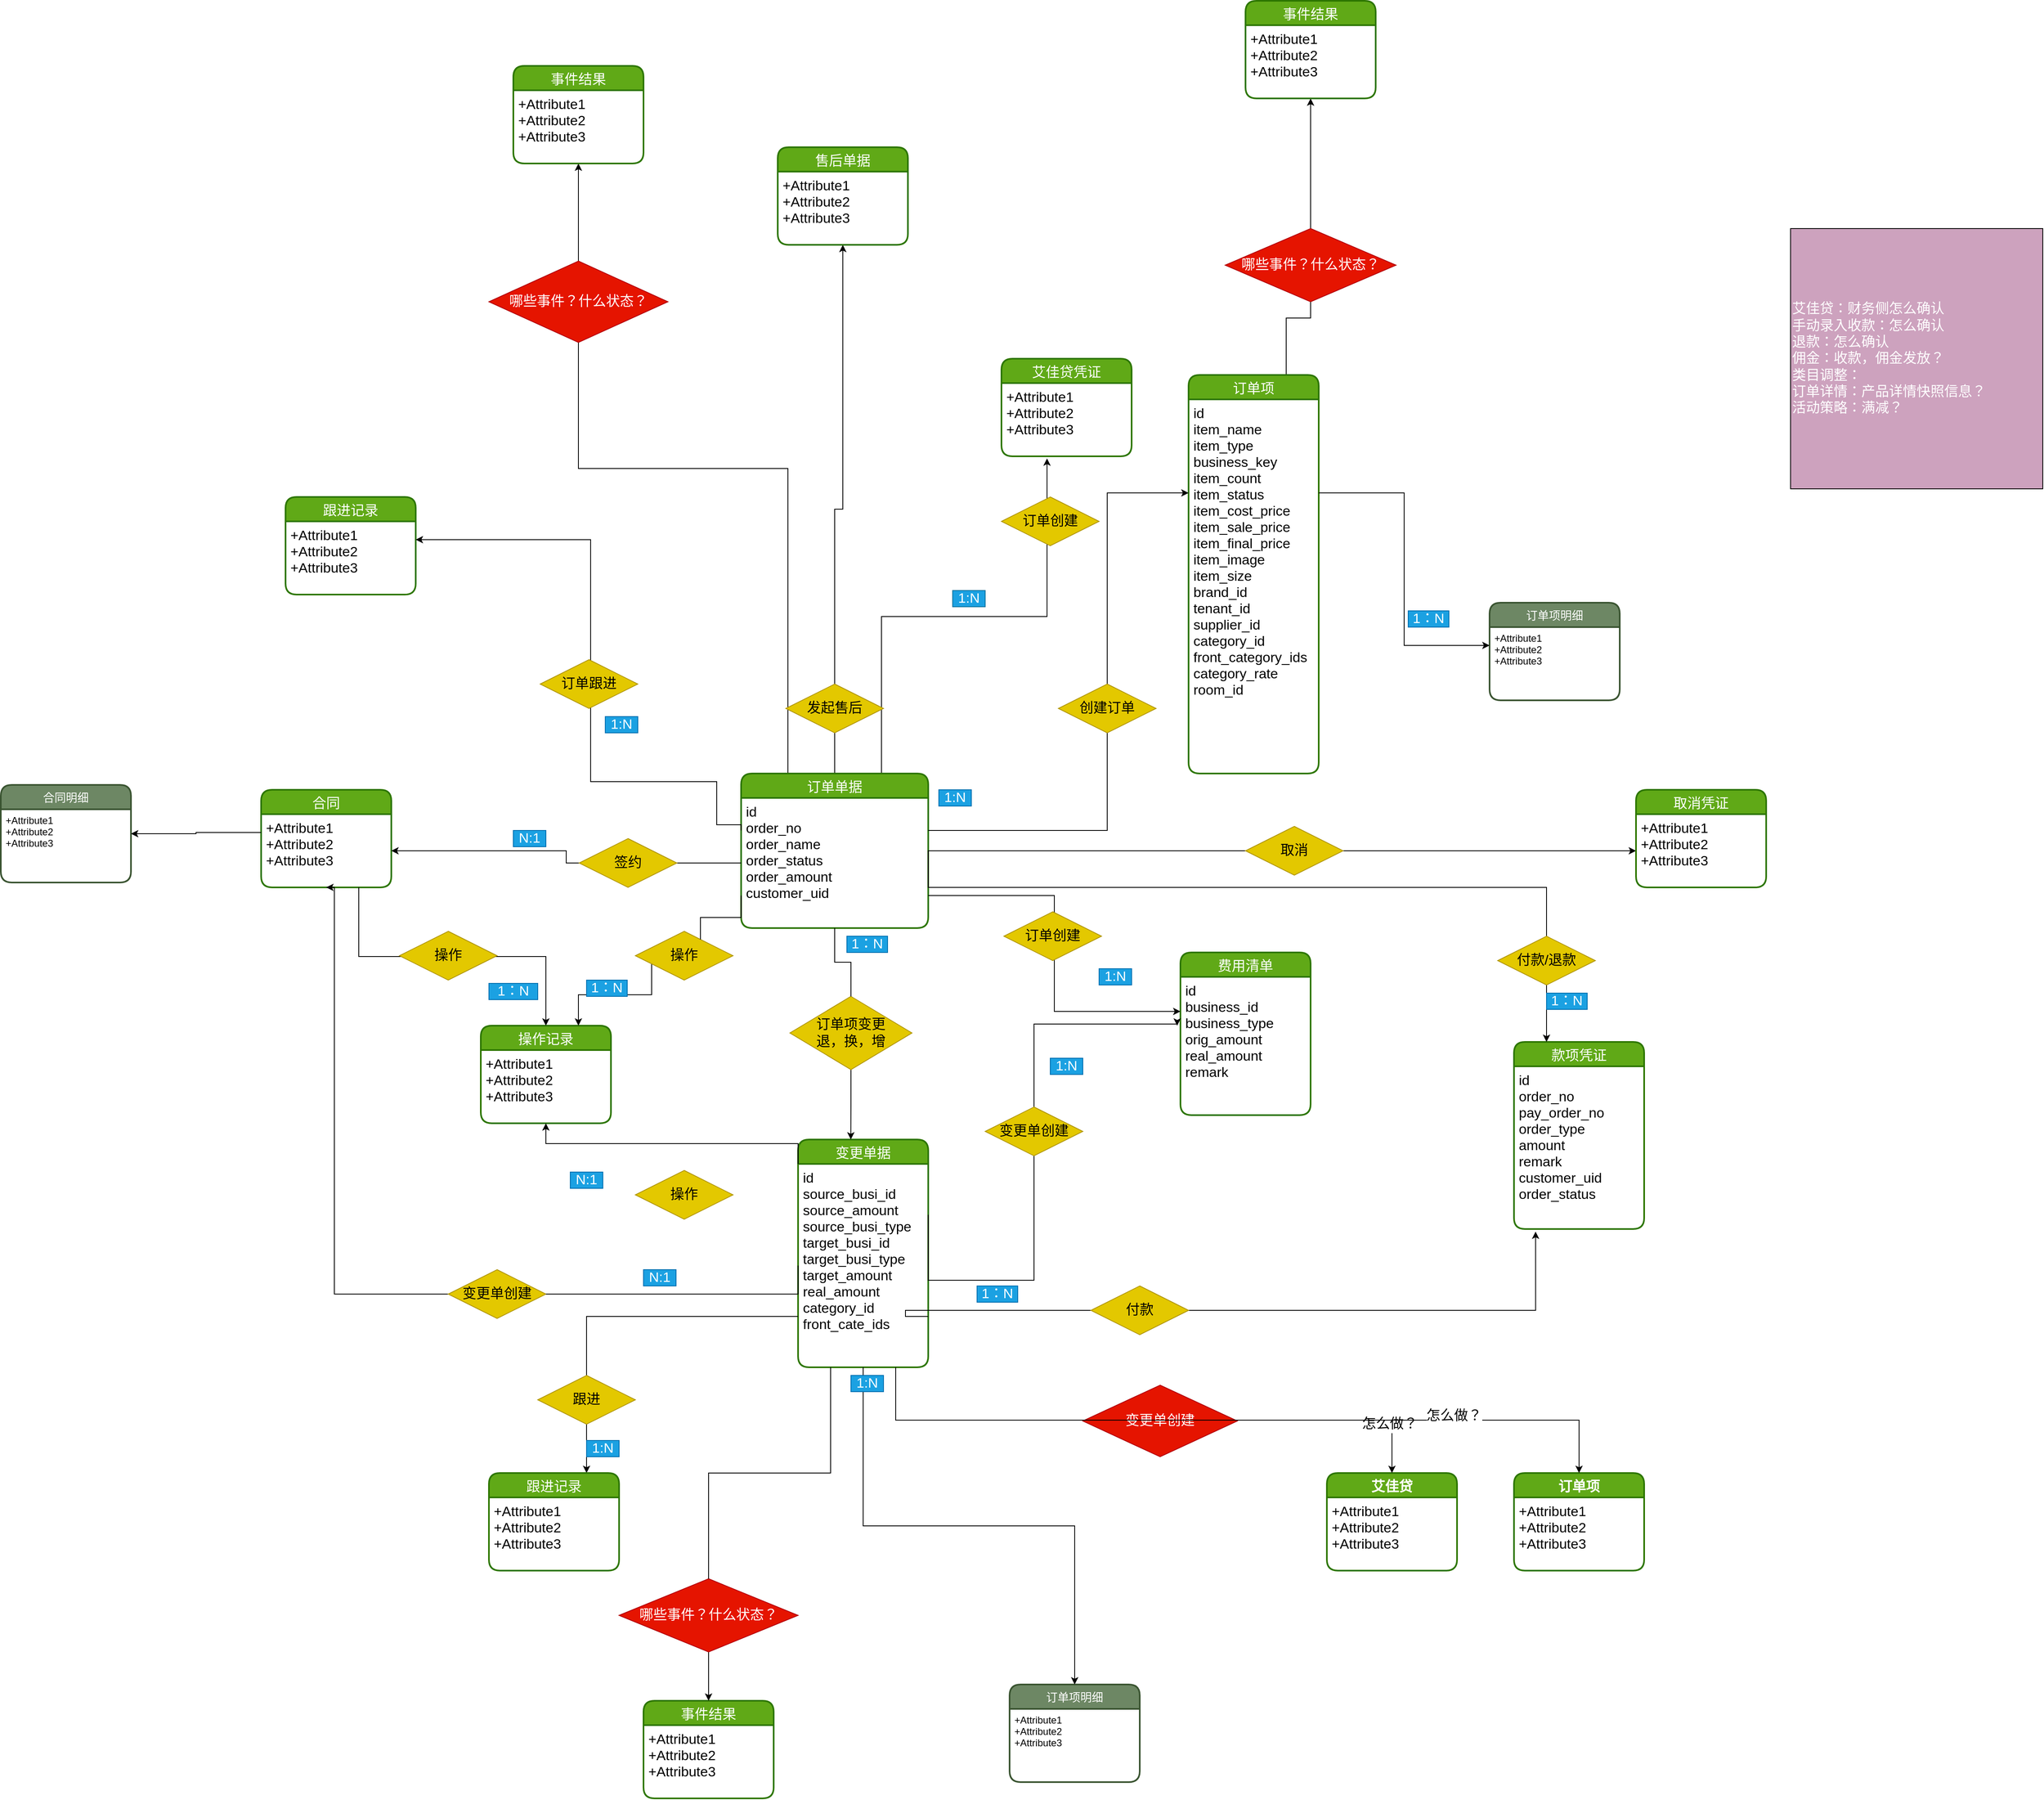 <mxfile version="14.9.8" type="github">
  <diagram id="1m9WW-NYbLGptfpkbWfW" name="第 1 页">
    <mxGraphModel dx="4518" dy="2189" grid="1" gridSize="10" guides="1" tooltips="1" connect="1" arrows="1" fold="1" page="1" pageScale="1" pageWidth="827" pageHeight="1169" math="0" shadow="0">
      <root>
        <mxCell id="0" />
        <mxCell id="1" parent="0" />
        <mxCell id="Y3Gp17qmF-3N51zwm5ya-107" style="edgeStyle=orthogonalEdgeStyle;rounded=0;orthogonalLoop=1;jettySize=auto;html=1;exitX=0.5;exitY=0;exitDx=0;exitDy=0;entryX=0.5;entryY=1;entryDx=0;entryDy=0;fontSize=17;" edge="1" parent="1" source="Y3Gp17qmF-3N51zwm5ya-70" target="Y3Gp17qmF-3N51zwm5ya-105">
          <mxGeometry relative="1" as="geometry" />
        </mxCell>
        <mxCell id="Y3Gp17qmF-3N51zwm5ya-211" style="edgeStyle=elbowEdgeStyle;rounded=0;orthogonalLoop=1;jettySize=auto;elbow=vertical;html=1;exitX=0.75;exitY=0;exitDx=0;exitDy=0;entryX=0.35;entryY=1.029;entryDx=0;entryDy=0;entryPerimeter=0;fontSize=17;" edge="1" parent="1" source="Y3Gp17qmF-3N51zwm5ya-70" target="Y3Gp17qmF-3N51zwm5ya-210">
          <mxGeometry relative="1" as="geometry">
            <Array as="points">
              <mxPoint x="-800" y="7" />
            </Array>
          </mxGeometry>
        </mxCell>
        <mxCell id="Y3Gp17qmF-3N51zwm5ya-230" style="edgeStyle=elbowEdgeStyle;rounded=0;orthogonalLoop=1;jettySize=auto;elbow=vertical;html=1;exitX=0.25;exitY=0;exitDx=0;exitDy=0;fontSize=17;" edge="1" parent="1" source="Y3Gp17qmF-3N51zwm5ya-70">
          <mxGeometry relative="1" as="geometry">
            <mxPoint x="-1270" y="-550" as="targetPoint" />
          </mxGeometry>
        </mxCell>
        <mxCell id="Y3Gp17qmF-3N51zwm5ya-70" value="订单单据" style="swimlane;childLayout=stackLayout;horizontal=1;startSize=30;horizontalStack=0;rounded=1;fontSize=17;fontStyle=0;strokeWidth=2;resizeParent=0;resizeLast=1;shadow=0;dashed=0;align=center;fillColor=#60a917;strokeColor=#2D7600;fontColor=#ffffff;" vertex="1" parent="1">
          <mxGeometry x="-1070" y="200" width="230" height="190" as="geometry" />
        </mxCell>
        <mxCell id="Y3Gp17qmF-3N51zwm5ya-71" value="id&#xa;order_no&#xa;order_name&#xa;order_status&#xa;order_amount&#xa;customer_uid&#xa;" style="align=left;strokeColor=none;fillColor=none;spacingLeft=4;fontSize=17;verticalAlign=top;resizable=0;rotatable=0;part=1;" vertex="1" parent="Y3Gp17qmF-3N51zwm5ya-70">
          <mxGeometry y="30" width="230" height="160" as="geometry" />
        </mxCell>
        <mxCell id="Y3Gp17qmF-3N51zwm5ya-239" style="edgeStyle=elbowEdgeStyle;rounded=0;orthogonalLoop=1;jettySize=auto;elbow=vertical;html=1;exitX=0.75;exitY=0;exitDx=0;exitDy=0;entryX=0.5;entryY=1;entryDx=0;entryDy=0;fontSize=17;" edge="1" parent="1" source="Y3Gp17qmF-3N51zwm5ya-72" target="Y3Gp17qmF-3N51zwm5ya-237">
          <mxGeometry relative="1" as="geometry">
            <mxPoint x="-455" y="-40" as="sourcePoint" />
            <mxPoint x="-350" y="-330" as="targetPoint" />
            <Array as="points">
              <mxPoint x="-350" y="-360" />
            </Array>
          </mxGeometry>
        </mxCell>
        <mxCell id="Y3Gp17qmF-3N51zwm5ya-72" value="订单项" style="swimlane;childLayout=stackLayout;horizontal=1;startSize=30;horizontalStack=0;rounded=1;fontSize=17;fontStyle=0;strokeWidth=2;resizeParent=0;resizeLast=1;shadow=0;dashed=0;align=center;fillColor=#60a917;strokeColor=#2D7600;fontColor=#ffffff;" vertex="1" parent="1">
          <mxGeometry x="-520" y="-290" width="160" height="490" as="geometry" />
        </mxCell>
        <mxCell id="Y3Gp17qmF-3N51zwm5ya-73" value="id&#xa;item_name&#xa;item_type&#xa;business_key&#xa;item_count&#xa;item_status&#xa;item_cost_price&#xa;item_sale_price&#xa;item_final_price&#xa;item_image&#xa;item_size&#xa;brand_id&#xa;tenant_id&#xa;supplier_id&#xa;category_id&#xa;front_category_ids&#xa;category_rate&#xa;room_id&#xa;" style="align=left;strokeColor=none;fillColor=none;spacingLeft=4;fontSize=17;verticalAlign=top;resizable=0;rotatable=0;part=1;" vertex="1" parent="Y3Gp17qmF-3N51zwm5ya-72">
          <mxGeometry y="30" width="160" height="460" as="geometry" />
        </mxCell>
        <mxCell id="Y3Gp17qmF-3N51zwm5ya-74" value="合同" style="swimlane;childLayout=stackLayout;horizontal=1;startSize=30;horizontalStack=0;rounded=1;fontSize=17;fontStyle=0;strokeWidth=2;resizeParent=0;resizeLast=1;shadow=0;dashed=0;align=center;fillColor=#60a917;strokeColor=#2D7600;fontColor=#ffffff;" vertex="1" parent="1">
          <mxGeometry x="-1660" y="220" width="160" height="120" as="geometry" />
        </mxCell>
        <mxCell id="Y3Gp17qmF-3N51zwm5ya-75" value="+Attribute1&#xa;+Attribute2&#xa;+Attribute3" style="align=left;strokeColor=none;fillColor=none;spacingLeft=4;fontSize=17;verticalAlign=top;resizable=0;rotatable=0;part=1;" vertex="1" parent="Y3Gp17qmF-3N51zwm5ya-74">
          <mxGeometry y="30" width="160" height="90" as="geometry" />
        </mxCell>
        <mxCell id="Y3Gp17qmF-3N51zwm5ya-76" value="变更单据" style="swimlane;childLayout=stackLayout;horizontal=1;startSize=30;horizontalStack=0;rounded=1;fontSize=17;fontStyle=0;strokeWidth=2;resizeParent=0;resizeLast=1;shadow=0;dashed=0;align=center;fillColor=#60a917;strokeColor=#2D7600;fontColor=#ffffff;" vertex="1" parent="1">
          <mxGeometry x="-1000" y="650" width="160" height="280" as="geometry" />
        </mxCell>
        <mxCell id="Y3Gp17qmF-3N51zwm5ya-77" value="id&#xa;source_busi_id&#xa;source_amount&#xa;source_busi_type&#xa;target_busi_id&#xa;target_busi_type&#xa;target_amount&#xa;real_amount&#xa;category_id&#xa;front_cate_ids&#xa;&#xa;" style="align=left;strokeColor=none;fillColor=none;spacingLeft=4;fontSize=17;verticalAlign=top;resizable=0;rotatable=0;part=1;" vertex="1" parent="Y3Gp17qmF-3N51zwm5ya-76">
          <mxGeometry y="30" width="160" height="250" as="geometry" />
        </mxCell>
        <mxCell id="Y3Gp17qmF-3N51zwm5ya-88" style="edgeStyle=orthogonalEdgeStyle;rounded=0;orthogonalLoop=1;jettySize=auto;html=1;exitX=1;exitY=0.25;exitDx=0;exitDy=0;entryX=0;entryY=0.25;entryDx=0;entryDy=0;fontSize=17;" edge="1" parent="1" source="Y3Gp17qmF-3N51zwm5ya-71" target="Y3Gp17qmF-3N51zwm5ya-73">
          <mxGeometry relative="1" as="geometry">
            <Array as="points">
              <mxPoint x="-620" y="270" />
              <mxPoint x="-620" y="-145" />
            </Array>
          </mxGeometry>
        </mxCell>
        <mxCell id="Y3Gp17qmF-3N51zwm5ya-93" value="1:N" style="text;html=1;strokeColor=#006EAF;align=center;verticalAlign=middle;whiteSpace=wrap;rounded=0;fontSize=17;fontColor=#ffffff;fillColor=#1BA1E2;" vertex="1" parent="1">
          <mxGeometry x="-827" y="220" width="40" height="20" as="geometry" />
        </mxCell>
        <mxCell id="Y3Gp17qmF-3N51zwm5ya-94" style="edgeStyle=orthogonalEdgeStyle;rounded=0;orthogonalLoop=1;jettySize=auto;html=1;exitX=0.5;exitY=1;exitDx=0;exitDy=0;fontSize=17;startArrow=none;entryX=0.405;entryY=0;entryDx=0;entryDy=0;entryPerimeter=0;" edge="1" parent="1" source="Y3Gp17qmF-3N51zwm5ya-110" target="Y3Gp17qmF-3N51zwm5ya-76">
          <mxGeometry relative="1" as="geometry" />
        </mxCell>
        <mxCell id="Y3Gp17qmF-3N51zwm5ya-95" value="1：N" style="text;html=1;strokeColor=#006EAF;fillColor=#1ba1e2;align=center;verticalAlign=middle;whiteSpace=wrap;rounded=0;fontSize=17;fontColor=#ffffff;" vertex="1" parent="1">
          <mxGeometry x="-940" y="400" width="50" height="20" as="geometry" />
        </mxCell>
        <mxCell id="Y3Gp17qmF-3N51zwm5ya-98" style="edgeStyle=orthogonalEdgeStyle;rounded=0;orthogonalLoop=1;jettySize=auto;html=1;exitX=0;exitY=0.5;exitDx=0;exitDy=0;entryX=1;entryY=0.5;entryDx=0;entryDy=0;fontSize=17;" edge="1" parent="1" source="Y3Gp17qmF-3N51zwm5ya-71" target="Y3Gp17qmF-3N51zwm5ya-75">
          <mxGeometry relative="1" as="geometry" />
        </mxCell>
        <mxCell id="Y3Gp17qmF-3N51zwm5ya-104" value="售后单据" style="swimlane;childLayout=stackLayout;horizontal=1;startSize=30;horizontalStack=0;rounded=1;fontSize=17;fontStyle=0;strokeWidth=2;resizeParent=0;resizeLast=1;shadow=0;dashed=0;align=center;fillColor=#60a917;strokeColor=#2D7600;fontColor=#ffffff;" vertex="1" parent="1">
          <mxGeometry x="-1025" y="-570" width="160" height="120" as="geometry" />
        </mxCell>
        <mxCell id="Y3Gp17qmF-3N51zwm5ya-105" value="+Attribute1&#xa;+Attribute2&#xa;+Attribute3" style="align=left;strokeColor=none;fillColor=none;spacingLeft=4;fontSize=17;verticalAlign=top;resizable=0;rotatable=0;part=1;" vertex="1" parent="Y3Gp17qmF-3N51zwm5ya-104">
          <mxGeometry y="30" width="160" height="90" as="geometry" />
        </mxCell>
        <mxCell id="Y3Gp17qmF-3N51zwm5ya-108" value="发起售后" style="shape=rhombus;perimeter=rhombusPerimeter;whiteSpace=wrap;html=1;align=center;fontSize=17;fillColor=#e3c800;strokeColor=#B09500;fontColor=#000000;" vertex="1" parent="1">
          <mxGeometry x="-1015" y="90" width="120" height="60" as="geometry" />
        </mxCell>
        <mxCell id="Y3Gp17qmF-3N51zwm5ya-109" value="创建订单" style="shape=rhombus;perimeter=rhombusPerimeter;whiteSpace=wrap;html=1;align=center;fontSize=17;fillColor=#e3c800;strokeColor=#B09500;fontColor=#000000;" vertex="1" parent="1">
          <mxGeometry x="-680" y="90" width="120" height="60" as="geometry" />
        </mxCell>
        <mxCell id="Y3Gp17qmF-3N51zwm5ya-110" value="订单项变更&lt;br&gt;退，换，增" style="shape=rhombus;perimeter=rhombusPerimeter;whiteSpace=wrap;html=1;align=center;fontSize=17;fillColor=#e3c800;strokeColor=#B09500;fontColor=#000000;" vertex="1" parent="1">
          <mxGeometry x="-1010" y="474" width="150" height="90" as="geometry" />
        </mxCell>
        <mxCell id="Y3Gp17qmF-3N51zwm5ya-111" value="" style="edgeStyle=orthogonalEdgeStyle;rounded=0;orthogonalLoop=1;jettySize=auto;html=1;exitX=0.5;exitY=1;exitDx=0;exitDy=0;fontSize=17;endArrow=none;" edge="1" parent="1" source="Y3Gp17qmF-3N51zwm5ya-71" target="Y3Gp17qmF-3N51zwm5ya-110">
          <mxGeometry relative="1" as="geometry">
            <mxPoint x="-945.5" y="360" as="sourcePoint" />
            <mxPoint x="-945.5" y="600" as="targetPoint" />
          </mxGeometry>
        </mxCell>
        <mxCell id="Y3Gp17qmF-3N51zwm5ya-112" value="签约" style="shape=rhombus;perimeter=rhombusPerimeter;whiteSpace=wrap;html=1;align=center;fontSize=17;fillColor=#e3c800;strokeColor=#B09500;fontColor=#000000;" vertex="1" parent="1">
          <mxGeometry x="-1269" y="280" width="120" height="60" as="geometry" />
        </mxCell>
        <mxCell id="Y3Gp17qmF-3N51zwm5ya-113" style="edgeStyle=orthogonalEdgeStyle;rounded=0;orthogonalLoop=1;jettySize=auto;html=1;exitX=0;exitY=0.5;exitDx=0;exitDy=0;entryX=0.5;entryY=1;entryDx=0;entryDy=0;fontSize=17;startArrow=none;" edge="1" parent="1" source="Y3Gp17qmF-3N51zwm5ya-116" target="Y3Gp17qmF-3N51zwm5ya-75">
          <mxGeometry relative="1" as="geometry">
            <Array as="points">
              <mxPoint x="-1570" y="840" />
            </Array>
          </mxGeometry>
        </mxCell>
        <mxCell id="Y3Gp17qmF-3N51zwm5ya-116" value="变更单创建" style="shape=rhombus;perimeter=rhombusPerimeter;whiteSpace=wrap;html=1;align=center;fontSize=17;fillColor=#e3c800;strokeColor=#B09500;fontColor=#000000;" vertex="1" parent="1">
          <mxGeometry x="-1430" y="810" width="120" height="60" as="geometry" />
        </mxCell>
        <mxCell id="Y3Gp17qmF-3N51zwm5ya-117" value="" style="edgeStyle=orthogonalEdgeStyle;rounded=0;orthogonalLoop=1;jettySize=auto;html=1;exitX=0;exitY=0.5;exitDx=0;exitDy=0;entryX=1;entryY=0.5;entryDx=0;entryDy=0;fontSize=17;endArrow=none;" edge="1" parent="1" source="Y3Gp17qmF-3N51zwm5ya-77" target="Y3Gp17qmF-3N51zwm5ya-116">
          <mxGeometry relative="1" as="geometry">
            <mxPoint x="-1025.5" y="675" as="sourcePoint" />
            <mxPoint x="-1470" y="340" as="targetPoint" />
            <Array as="points">
              <mxPoint x="-1025" y="840" />
              <mxPoint x="-1290" y="840" />
            </Array>
          </mxGeometry>
        </mxCell>
        <mxCell id="Y3Gp17qmF-3N51zwm5ya-119" value="N:1" style="text;html=1;strokeColor=#006EAF;fillColor=#1ba1e2;align=center;verticalAlign=middle;whiteSpace=wrap;rounded=0;fontSize=17;fontColor=#ffffff;" vertex="1" parent="1">
          <mxGeometry x="-1190" y="810" width="40" height="20" as="geometry" />
        </mxCell>
        <mxCell id="Y3Gp17qmF-3N51zwm5ya-120" value="N:1" style="text;html=1;strokeColor=#006EAF;fillColor=#1ba1e2;align=center;verticalAlign=middle;whiteSpace=wrap;rounded=0;fontSize=17;fontColor=#ffffff;" vertex="1" parent="1">
          <mxGeometry x="-1350" y="270" width="40" height="20" as="geometry" />
        </mxCell>
        <mxCell id="Y3Gp17qmF-3N51zwm5ya-121" value="订单项明细" style="swimlane;childLayout=stackLayout;horizontal=1;startSize=30;horizontalStack=0;rounded=1;fontSize=14;fontStyle=0;strokeWidth=2;resizeParent=0;resizeLast=1;shadow=0;dashed=0;align=center;fillColor=#6d8764;strokeColor=#3A5431;fontColor=#ffffff;" vertex="1" parent="1">
          <mxGeometry x="-150" y="-10" width="160" height="120" as="geometry" />
        </mxCell>
        <mxCell id="Y3Gp17qmF-3N51zwm5ya-122" value="+Attribute1&#xa;+Attribute2&#xa;+Attribute3" style="align=left;strokeColor=none;fillColor=none;spacingLeft=4;fontSize=12;verticalAlign=top;resizable=0;rotatable=0;part=1;" vertex="1" parent="Y3Gp17qmF-3N51zwm5ya-121">
          <mxGeometry y="30" width="160" height="90" as="geometry" />
        </mxCell>
        <mxCell id="Y3Gp17qmF-3N51zwm5ya-123" style="edgeStyle=orthogonalEdgeStyle;rounded=0;orthogonalLoop=1;jettySize=auto;html=1;exitX=1;exitY=0.25;exitDx=0;exitDy=0;entryX=0;entryY=0.25;entryDx=0;entryDy=0;fontSize=17;" edge="1" parent="1" source="Y3Gp17qmF-3N51zwm5ya-73" target="Y3Gp17qmF-3N51zwm5ya-122">
          <mxGeometry relative="1" as="geometry" />
        </mxCell>
        <mxCell id="Y3Gp17qmF-3N51zwm5ya-126" value="订单项明细" style="swimlane;childLayout=stackLayout;horizontal=1;startSize=30;horizontalStack=0;rounded=1;fontSize=14;fontStyle=0;strokeWidth=2;resizeParent=0;resizeLast=1;shadow=0;dashed=0;align=center;fillColor=#6d8764;strokeColor=#3A5431;fontColor=#ffffff;" vertex="1" parent="1">
          <mxGeometry x="-740" y="1320" width="160" height="120" as="geometry" />
        </mxCell>
        <mxCell id="Y3Gp17qmF-3N51zwm5ya-127" value="+Attribute1&#xa;+Attribute2&#xa;+Attribute3" style="align=left;strokeColor=none;fillColor=none;spacingLeft=4;fontSize=12;verticalAlign=top;resizable=0;rotatable=0;part=1;" vertex="1" parent="Y3Gp17qmF-3N51zwm5ya-126">
          <mxGeometry y="30" width="160" height="90" as="geometry" />
        </mxCell>
        <mxCell id="Y3Gp17qmF-3N51zwm5ya-129" value="1：N" style="text;html=1;strokeColor=#006EAF;fillColor=#1ba1e2;align=center;verticalAlign=middle;whiteSpace=wrap;rounded=0;fontSize=17;fontColor=#ffffff;" vertex="1" parent="1">
          <mxGeometry x="-250" width="50" height="20" as="geometry" />
        </mxCell>
        <mxCell id="Y3Gp17qmF-3N51zwm5ya-131" style="edgeStyle=orthogonalEdgeStyle;rounded=0;orthogonalLoop=1;jettySize=auto;html=1;exitX=0.5;exitY=1;exitDx=0;exitDy=0;fontSize=17;" edge="1" parent="1" source="Y3Gp17qmF-3N51zwm5ya-77" target="Y3Gp17qmF-3N51zwm5ya-126">
          <mxGeometry relative="1" as="geometry" />
        </mxCell>
        <mxCell id="Y3Gp17qmF-3N51zwm5ya-132" value="1:N" style="text;html=1;strokeColor=#006EAF;fillColor=#1ba1e2;align=center;verticalAlign=middle;whiteSpace=wrap;rounded=0;fontSize=17;fontColor=#ffffff;" vertex="1" parent="1">
          <mxGeometry x="-935" y="940" width="40" height="20" as="geometry" />
        </mxCell>
        <mxCell id="Y3Gp17qmF-3N51zwm5ya-133" value="合同明细" style="swimlane;childLayout=stackLayout;horizontal=1;startSize=30;horizontalStack=0;rounded=1;fontSize=14;fontStyle=0;strokeWidth=2;resizeParent=0;resizeLast=1;shadow=0;dashed=0;align=center;fillColor=#6d8764;strokeColor=#3A5431;fontColor=#ffffff;" vertex="1" parent="1">
          <mxGeometry x="-1980" y="214" width="160" height="120" as="geometry" />
        </mxCell>
        <mxCell id="Y3Gp17qmF-3N51zwm5ya-134" value="+Attribute1&#xa;+Attribute2&#xa;+Attribute3" style="align=left;strokeColor=none;fillColor=none;spacingLeft=4;fontSize=12;verticalAlign=top;resizable=0;rotatable=0;part=1;" vertex="1" parent="Y3Gp17qmF-3N51zwm5ya-133">
          <mxGeometry y="30" width="160" height="90" as="geometry" />
        </mxCell>
        <mxCell id="Y3Gp17qmF-3N51zwm5ya-135" style="edgeStyle=orthogonalEdgeStyle;rounded=0;orthogonalLoop=1;jettySize=auto;html=1;exitX=0;exitY=0.25;exitDx=0;exitDy=0;entryX=1;entryY=0.5;entryDx=0;entryDy=0;fontSize=17;" edge="1" parent="1" source="Y3Gp17qmF-3N51zwm5ya-75" target="Y3Gp17qmF-3N51zwm5ya-133">
          <mxGeometry relative="1" as="geometry" />
        </mxCell>
        <mxCell id="Y3Gp17qmF-3N51zwm5ya-138" value="款项凭证" style="swimlane;childLayout=stackLayout;horizontal=1;startSize=30;horizontalStack=0;rounded=1;fontSize=17;fontStyle=0;strokeWidth=2;resizeParent=0;resizeLast=1;shadow=0;dashed=0;align=center;fillColor=#60a917;strokeColor=#2D7600;fontColor=#ffffff;" vertex="1" parent="1">
          <mxGeometry x="-120" y="530" width="160" height="230" as="geometry" />
        </mxCell>
        <mxCell id="Y3Gp17qmF-3N51zwm5ya-139" value="id&#xa;order_no&#xa;pay_order_no&#xa;order_type&#xa;amount&#xa;remark&#xa;customer_uid&#xa;order_status" style="align=left;strokeColor=none;fillColor=none;spacingLeft=4;fontSize=17;verticalAlign=top;resizable=0;rotatable=0;part=1;" vertex="1" parent="Y3Gp17qmF-3N51zwm5ya-138">
          <mxGeometry y="30" width="160" height="200" as="geometry" />
        </mxCell>
        <mxCell id="Y3Gp17qmF-3N51zwm5ya-140" style="edgeStyle=orthogonalEdgeStyle;rounded=0;orthogonalLoop=1;jettySize=auto;html=1;exitX=1;exitY=0.5;exitDx=0;exitDy=0;entryX=0.25;entryY=0;entryDx=0;entryDy=0;fontSize=17;" edge="1" parent="1" source="Y3Gp17qmF-3N51zwm5ya-70" target="Y3Gp17qmF-3N51zwm5ya-138">
          <mxGeometry relative="1" as="geometry">
            <Array as="points">
              <mxPoint x="-840" y="340" />
              <mxPoint x="-80" y="340" />
            </Array>
          </mxGeometry>
        </mxCell>
        <mxCell id="Y3Gp17qmF-3N51zwm5ya-141" style="edgeStyle=orthogonalEdgeStyle;rounded=0;orthogonalLoop=1;jettySize=auto;html=1;exitX=1;exitY=0.75;exitDx=0;exitDy=0;entryX=0.166;entryY=1.016;entryDx=0;entryDy=0;fontSize=17;entryPerimeter=0;" edge="1" parent="1" source="Y3Gp17qmF-3N51zwm5ya-77" target="Y3Gp17qmF-3N51zwm5ya-139">
          <mxGeometry relative="1" as="geometry">
            <Array as="points">
              <mxPoint x="-868" y="867" />
              <mxPoint x="-868" y="860" />
              <mxPoint x="-93" y="860" />
            </Array>
          </mxGeometry>
        </mxCell>
        <mxCell id="Y3Gp17qmF-3N51zwm5ya-143" value="付款/退款" style="shape=rhombus;perimeter=rhombusPerimeter;whiteSpace=wrap;html=1;align=center;fontSize=17;fillColor=#e3c800;strokeColor=#B09500;fontColor=#000000;" vertex="1" parent="1">
          <mxGeometry x="-140" y="400" width="120" height="60" as="geometry" />
        </mxCell>
        <mxCell id="Y3Gp17qmF-3N51zwm5ya-144" value="付款" style="shape=rhombus;perimeter=rhombusPerimeter;whiteSpace=wrap;html=1;align=center;fontSize=17;fillColor=#e3c800;strokeColor=#B09500;fontColor=#000000;" vertex="1" parent="1">
          <mxGeometry x="-640" y="830" width="120" height="60" as="geometry" />
        </mxCell>
        <mxCell id="Y3Gp17qmF-3N51zwm5ya-145" value="1：N" style="text;html=1;strokeColor=#006EAF;fillColor=#1ba1e2;align=center;verticalAlign=middle;whiteSpace=wrap;rounded=0;fontSize=17;fontColor=#ffffff;" vertex="1" parent="1">
          <mxGeometry x="-80" y="470" width="50" height="20" as="geometry" />
        </mxCell>
        <mxCell id="Y3Gp17qmF-3N51zwm5ya-146" value="1：N" style="text;html=1;strokeColor=#006EAF;fillColor=#1ba1e2;align=center;verticalAlign=middle;whiteSpace=wrap;rounded=0;fontSize=17;fontColor=#ffffff;" vertex="1" parent="1">
          <mxGeometry x="-780" y="830" width="50" height="20" as="geometry" />
        </mxCell>
        <mxCell id="Y3Gp17qmF-3N51zwm5ya-147" value="费用清单" style="swimlane;childLayout=stackLayout;horizontal=1;startSize=30;horizontalStack=0;rounded=1;fontSize=17;fontStyle=0;strokeWidth=2;resizeParent=0;resizeLast=1;shadow=0;dashed=0;align=center;fillColor=#60a917;strokeColor=#2D7600;fontColor=#ffffff;" vertex="1" parent="1">
          <mxGeometry x="-530" y="420" width="160" height="200" as="geometry" />
        </mxCell>
        <mxCell id="Y3Gp17qmF-3N51zwm5ya-148" value="id&#xa;business_id&#xa;business_type&#xa;orig_amount&#xa;real_amount&#xa;remark&#xa;&#xa;" style="align=left;strokeColor=none;fillColor=none;spacingLeft=4;fontSize=17;verticalAlign=top;resizable=0;rotatable=0;part=1;" vertex="1" parent="Y3Gp17qmF-3N51zwm5ya-147">
          <mxGeometry y="30" width="160" height="170" as="geometry" />
        </mxCell>
        <mxCell id="Y3Gp17qmF-3N51zwm5ya-160" style="edgeStyle=orthogonalEdgeStyle;rounded=0;orthogonalLoop=1;jettySize=auto;html=1;exitX=1;exitY=0.75;exitDx=0;exitDy=0;entryX=0;entryY=0.25;entryDx=0;entryDy=0;fontSize=17;" edge="1" parent="1" source="Y3Gp17qmF-3N51zwm5ya-71" target="Y3Gp17qmF-3N51zwm5ya-148">
          <mxGeometry relative="1" as="geometry" />
        </mxCell>
        <mxCell id="Y3Gp17qmF-3N51zwm5ya-161" style="edgeStyle=orthogonalEdgeStyle;rounded=0;orthogonalLoop=1;jettySize=auto;html=1;exitX=1;exitY=0.25;exitDx=0;exitDy=0;fontSize=17;" edge="1" parent="1" source="Y3Gp17qmF-3N51zwm5ya-77">
          <mxGeometry relative="1" as="geometry">
            <mxPoint x="-534" y="510" as="targetPoint" />
            <Array as="points">
              <mxPoint x="-710" y="823" />
              <mxPoint x="-710" y="508" />
            </Array>
          </mxGeometry>
        </mxCell>
        <mxCell id="Y3Gp17qmF-3N51zwm5ya-162" value="变更单创建" style="shape=rhombus;perimeter=rhombusPerimeter;whiteSpace=wrap;html=1;align=center;fontSize=17;fillColor=#e3c800;strokeColor=#B09500;fontColor=#000000;" vertex="1" parent="1">
          <mxGeometry x="-770" y="610" width="120" height="60" as="geometry" />
        </mxCell>
        <mxCell id="Y3Gp17qmF-3N51zwm5ya-163" value="订单创建" style="shape=rhombus;perimeter=rhombusPerimeter;whiteSpace=wrap;html=1;align=center;fontSize=17;fillColor=#e3c800;strokeColor=#B09500;fontColor=#000000;" vertex="1" parent="1">
          <mxGeometry x="-747" y="370" width="120" height="60" as="geometry" />
        </mxCell>
        <mxCell id="Y3Gp17qmF-3N51zwm5ya-164" value="1:N" style="text;html=1;strokeColor=#006EAF;fillColor=#1ba1e2;align=center;verticalAlign=middle;whiteSpace=wrap;rounded=0;fontSize=17;fontColor=#ffffff;" vertex="1" parent="1">
          <mxGeometry x="-630" y="440" width="40" height="20" as="geometry" />
        </mxCell>
        <mxCell id="Y3Gp17qmF-3N51zwm5ya-170" value="1:N" style="text;html=1;strokeColor=#006EAF;fillColor=#1ba1e2;align=center;verticalAlign=middle;whiteSpace=wrap;rounded=0;fontSize=17;fontColor=#ffffff;" vertex="1" parent="1">
          <mxGeometry x="-690" y="550" width="40" height="20" as="geometry" />
        </mxCell>
        <mxCell id="Y3Gp17qmF-3N51zwm5ya-171" value="跟进记录" style="swimlane;childLayout=stackLayout;horizontal=1;startSize=30;horizontalStack=0;rounded=1;fontSize=17;fontStyle=0;strokeWidth=2;resizeParent=0;resizeLast=1;shadow=0;dashed=0;align=center;fillColor=#60a917;strokeColor=#2D7600;fontColor=#ffffff;" vertex="1" parent="1">
          <mxGeometry x="-1630" y="-140" width="160" height="120" as="geometry" />
        </mxCell>
        <mxCell id="Y3Gp17qmF-3N51zwm5ya-172" value="+Attribute1&#xa;+Attribute2&#xa;+Attribute3" style="align=left;strokeColor=none;fillColor=none;spacingLeft=4;fontSize=17;verticalAlign=top;resizable=0;rotatable=0;part=1;" vertex="1" parent="Y3Gp17qmF-3N51zwm5ya-171">
          <mxGeometry y="30" width="160" height="90" as="geometry" />
        </mxCell>
        <mxCell id="Y3Gp17qmF-3N51zwm5ya-173" style="edgeStyle=orthogonalEdgeStyle;rounded=0;orthogonalLoop=1;jettySize=auto;html=1;exitX=0;exitY=0.25;exitDx=0;exitDy=0;entryX=1;entryY=0.25;entryDx=0;entryDy=0;fontSize=17;" edge="1" parent="1" source="Y3Gp17qmF-3N51zwm5ya-71" target="Y3Gp17qmF-3N51zwm5ya-172">
          <mxGeometry relative="1" as="geometry">
            <Array as="points">
              <mxPoint x="-1100" y="263" />
              <mxPoint x="-1100" y="210" />
              <mxPoint x="-1255" y="210" />
              <mxPoint x="-1255" y="-87" />
            </Array>
          </mxGeometry>
        </mxCell>
        <mxCell id="Y3Gp17qmF-3N51zwm5ya-174" value="1:N" style="text;html=1;strokeColor=#006EAF;fillColor=#1ba1e2;align=center;verticalAlign=middle;whiteSpace=wrap;rounded=0;fontSize=17;fontColor=#ffffff;" vertex="1" parent="1">
          <mxGeometry x="-1237" y="130" width="40" height="20" as="geometry" />
        </mxCell>
        <mxCell id="Y3Gp17qmF-3N51zwm5ya-175" value="订单跟进" style="shape=rhombus;perimeter=rhombusPerimeter;whiteSpace=wrap;html=1;align=center;fontSize=17;fillColor=#e3c800;strokeColor=#B09500;fontColor=#000000;" vertex="1" parent="1">
          <mxGeometry x="-1317" y="60" width="120" height="60" as="geometry" />
        </mxCell>
        <mxCell id="Y3Gp17qmF-3N51zwm5ya-181" style="edgeStyle=orthogonalEdgeStyle;rounded=0;orthogonalLoop=1;jettySize=auto;html=1;exitX=0;exitY=0.75;exitDx=0;exitDy=0;entryX=0.75;entryY=0;entryDx=0;entryDy=0;fontSize=17;" edge="1" parent="1" source="Y3Gp17qmF-3N51zwm5ya-77" target="Y3Gp17qmF-3N51zwm5ya-218">
          <mxGeometry relative="1" as="geometry">
            <mxPoint x="-1240" y="1115" as="targetPoint" />
          </mxGeometry>
        </mxCell>
        <mxCell id="Y3Gp17qmF-3N51zwm5ya-182" value="跟进" style="shape=rhombus;perimeter=rhombusPerimeter;whiteSpace=wrap;html=1;align=center;fontSize=17;fillColor=#e3c800;strokeColor=#B09500;fontColor=#000000;" vertex="1" parent="1">
          <mxGeometry x="-1320" y="940" width="120" height="60" as="geometry" />
        </mxCell>
        <mxCell id="Y3Gp17qmF-3N51zwm5ya-183" value="1:N" style="text;html=1;strokeColor=#006EAF;fillColor=#1ba1e2;align=center;verticalAlign=middle;whiteSpace=wrap;rounded=0;fontSize=17;fontColor=#ffffff;" vertex="1" parent="1">
          <mxGeometry x="-1260" y="1020" width="40" height="20" as="geometry" />
        </mxCell>
        <mxCell id="Y3Gp17qmF-3N51zwm5ya-184" value="操作记录" style="swimlane;childLayout=stackLayout;horizontal=1;startSize=30;horizontalStack=0;rounded=1;fontSize=17;fontStyle=0;strokeWidth=2;resizeParent=0;resizeLast=1;shadow=0;dashed=0;align=center;fillColor=#60a917;strokeColor=#2D7600;fontColor=#ffffff;" vertex="1" parent="1">
          <mxGeometry x="-1390" y="510" width="160" height="120" as="geometry" />
        </mxCell>
        <mxCell id="Y3Gp17qmF-3N51zwm5ya-185" value="+Attribute1&#xa;+Attribute2&#xa;+Attribute3" style="align=left;strokeColor=none;fillColor=none;spacingLeft=4;fontSize=17;verticalAlign=top;resizable=0;rotatable=0;part=1;" vertex="1" parent="Y3Gp17qmF-3N51zwm5ya-184">
          <mxGeometry y="30" width="160" height="90" as="geometry" />
        </mxCell>
        <mxCell id="Y3Gp17qmF-3N51zwm5ya-198" style="edgeStyle=elbowEdgeStyle;rounded=0;orthogonalLoop=1;jettySize=auto;elbow=vertical;html=1;exitX=0;exitY=0.75;exitDx=0;exitDy=0;entryX=0.75;entryY=0;entryDx=0;entryDy=0;fontSize=17;startArrow=none;" edge="1" parent="1" source="Y3Gp17qmF-3N51zwm5ya-202" target="Y3Gp17qmF-3N51zwm5ya-184">
          <mxGeometry relative="1" as="geometry" />
        </mxCell>
        <mxCell id="Y3Gp17qmF-3N51zwm5ya-199" style="edgeStyle=elbowEdgeStyle;rounded=0;orthogonalLoop=1;jettySize=auto;elbow=vertical;html=1;exitX=0.75;exitY=1;exitDx=0;exitDy=0;fontSize=17;" edge="1" parent="1" source="Y3Gp17qmF-3N51zwm5ya-75" target="Y3Gp17qmF-3N51zwm5ya-184">
          <mxGeometry relative="1" as="geometry" />
        </mxCell>
        <mxCell id="Y3Gp17qmF-3N51zwm5ya-200" style="edgeStyle=elbowEdgeStyle;rounded=0;orthogonalLoop=1;jettySize=auto;elbow=vertical;html=1;exitX=0;exitY=0;exitDx=0;exitDy=0;entryX=0.5;entryY=1;entryDx=0;entryDy=0;fontSize=17;" edge="1" parent="1" source="Y3Gp17qmF-3N51zwm5ya-77" target="Y3Gp17qmF-3N51zwm5ya-185">
          <mxGeometry relative="1" as="geometry" />
        </mxCell>
        <mxCell id="Y3Gp17qmF-3N51zwm5ya-201" value="操作" style="shape=rhombus;perimeter=rhombusPerimeter;whiteSpace=wrap;html=1;align=center;fontSize=17;fillColor=#e3c800;strokeColor=#B09500;fontColor=#000000;" vertex="1" parent="1">
          <mxGeometry x="-1200" y="688" width="120" height="60" as="geometry" />
        </mxCell>
        <mxCell id="Y3Gp17qmF-3N51zwm5ya-205" value="操作" style="shape=rhombus;perimeter=rhombusPerimeter;whiteSpace=wrap;html=1;align=center;fontSize=17;fillColor=#e3c800;strokeColor=#B09500;fontColor=#000000;" vertex="1" parent="1">
          <mxGeometry x="-1490" y="394" width="120" height="60" as="geometry" />
        </mxCell>
        <mxCell id="Y3Gp17qmF-3N51zwm5ya-206" value="N:1" style="text;html=1;strokeColor=#006EAF;fillColor=#1ba1e2;align=center;verticalAlign=middle;whiteSpace=wrap;rounded=0;fontSize=17;fontColor=#ffffff;" vertex="1" parent="1">
          <mxGeometry x="-1280" y="690" width="40" height="20" as="geometry" />
        </mxCell>
        <mxCell id="Y3Gp17qmF-3N51zwm5ya-207" value="1：N" style="text;html=1;strokeColor=#006EAF;fillColor=#1ba1e2;align=center;verticalAlign=middle;whiteSpace=wrap;rounded=0;fontSize=17;fontColor=#ffffff;" vertex="1" parent="1">
          <mxGeometry x="-1260" y="454" width="50" height="20" as="geometry" />
        </mxCell>
        <mxCell id="Y3Gp17qmF-3N51zwm5ya-208" value="1：N" style="text;html=1;strokeColor=#006EAF;fillColor=#1ba1e2;align=center;verticalAlign=middle;whiteSpace=wrap;rounded=0;fontSize=17;fontColor=#ffffff;" vertex="1" parent="1">
          <mxGeometry x="-1380" y="458" width="60" height="20" as="geometry" />
        </mxCell>
        <mxCell id="Y3Gp17qmF-3N51zwm5ya-209" value="艾佳贷凭证" style="swimlane;childLayout=stackLayout;horizontal=1;startSize=30;horizontalStack=0;rounded=1;fontSize=17;fontStyle=0;strokeWidth=2;resizeParent=0;resizeLast=1;shadow=0;dashed=0;align=center;fillColor=#60a917;strokeColor=#2D7600;fontColor=#ffffff;" vertex="1" parent="1">
          <mxGeometry x="-750" y="-310" width="160" height="120" as="geometry" />
        </mxCell>
        <mxCell id="Y3Gp17qmF-3N51zwm5ya-210" value="+Attribute1&#xa;+Attribute2&#xa;+Attribute3" style="align=left;strokeColor=none;fillColor=none;spacingLeft=4;fontSize=17;verticalAlign=top;resizable=0;rotatable=0;part=1;" vertex="1" parent="Y3Gp17qmF-3N51zwm5ya-209">
          <mxGeometry y="30" width="160" height="90" as="geometry" />
        </mxCell>
        <mxCell id="Y3Gp17qmF-3N51zwm5ya-212" value="订单创建" style="shape=rhombus;perimeter=rhombusPerimeter;whiteSpace=wrap;html=1;align=center;fontSize=17;fillColor=#e3c800;strokeColor=#B09500;fontColor=#000000;" vertex="1" parent="1">
          <mxGeometry x="-750" y="-140" width="120" height="60" as="geometry" />
        </mxCell>
        <mxCell id="Y3Gp17qmF-3N51zwm5ya-213" value="1:N" style="text;html=1;strokeColor=#10739e;align=center;verticalAlign=middle;whiteSpace=wrap;rounded=0;fontSize=17;fillColor=#1BA1E2;fontColor=#FFFFFF;" vertex="1" parent="1">
          <mxGeometry x="-810" y="-25" width="40" height="20" as="geometry" />
        </mxCell>
        <mxCell id="Y3Gp17qmF-3N51zwm5ya-214" value="艾佳贷" style="swimlane;childLayout=stackLayout;horizontal=1;startSize=30;horizontalStack=0;rounded=1;fontSize=17;fontStyle=1;strokeWidth=2;resizeParent=0;resizeLast=1;shadow=0;dashed=0;align=center;fillColor=#60a917;strokeColor=#2D7600;fontColor=#ffffff;" vertex="1" parent="1">
          <mxGeometry x="-350" y="1060" width="160" height="120" as="geometry" />
        </mxCell>
        <mxCell id="Y3Gp17qmF-3N51zwm5ya-215" value="+Attribute1&#xa;+Attribute2&#xa;+Attribute3" style="align=left;strokeColor=none;fillColor=none;spacingLeft=4;fontSize=17;verticalAlign=top;resizable=0;rotatable=0;part=1;" vertex="1" parent="Y3Gp17qmF-3N51zwm5ya-214">
          <mxGeometry y="30" width="160" height="90" as="geometry" />
        </mxCell>
        <mxCell id="Y3Gp17qmF-3N51zwm5ya-216" style="edgeStyle=elbowEdgeStyle;rounded=0;orthogonalLoop=1;jettySize=auto;elbow=vertical;html=1;exitX=0.75;exitY=1;exitDx=0;exitDy=0;fontSize=17;" edge="1" parent="1" source="Y3Gp17qmF-3N51zwm5ya-77" target="Y3Gp17qmF-3N51zwm5ya-214">
          <mxGeometry relative="1" as="geometry" />
        </mxCell>
        <mxCell id="Y3Gp17qmF-3N51zwm5ya-225" value="怎么做？" style="edgeLabel;html=1;align=center;verticalAlign=middle;resizable=0;points=[];fontSize=17;" vertex="1" connectable="0" parent="Y3Gp17qmF-3N51zwm5ya-216">
          <mxGeometry x="0.838" y="-3" relative="1" as="geometry">
            <mxPoint as="offset" />
          </mxGeometry>
        </mxCell>
        <mxCell id="Y3Gp17qmF-3N51zwm5ya-217" value="变更单创建" style="shape=rhombus;perimeter=rhombusPerimeter;whiteSpace=wrap;html=1;align=center;fontSize=17;fillColor=#e51400;strokeColor=#B20000;fontColor=#ffffff;" vertex="1" parent="1">
          <mxGeometry x="-650" y="952" width="190" height="88" as="geometry" />
        </mxCell>
        <mxCell id="Y3Gp17qmF-3N51zwm5ya-218" value="跟进记录" style="swimlane;childLayout=stackLayout;horizontal=1;startSize=30;horizontalStack=0;rounded=1;fontSize=17;fontStyle=0;strokeWidth=2;resizeParent=0;resizeLast=1;shadow=0;dashed=0;align=center;fillColor=#60a917;strokeColor=#2D7600;fontColor=#ffffff;" vertex="1" parent="1">
          <mxGeometry x="-1380" y="1060" width="160" height="120" as="geometry" />
        </mxCell>
        <mxCell id="Y3Gp17qmF-3N51zwm5ya-219" value="+Attribute1&#xa;+Attribute2&#xa;+Attribute3" style="align=left;strokeColor=none;fillColor=none;spacingLeft=4;fontSize=17;verticalAlign=top;resizable=0;rotatable=0;part=1;" vertex="1" parent="Y3Gp17qmF-3N51zwm5ya-218">
          <mxGeometry y="30" width="160" height="90" as="geometry" />
        </mxCell>
        <mxCell id="Y3Gp17qmF-3N51zwm5ya-221" value="订单项" style="swimlane;childLayout=stackLayout;horizontal=1;startSize=30;horizontalStack=0;rounded=1;fontSize=17;fontStyle=1;strokeWidth=2;resizeParent=0;resizeLast=1;shadow=0;dashed=0;align=center;fillColor=#60a917;strokeColor=#2D7600;fontColor=#ffffff;" vertex="1" parent="1">
          <mxGeometry x="-120" y="1060" width="160" height="120" as="geometry" />
        </mxCell>
        <mxCell id="Y3Gp17qmF-3N51zwm5ya-222" value="+Attribute1&#xa;+Attribute2&#xa;+Attribute3" style="align=left;strokeColor=none;fillColor=none;spacingLeft=4;fontSize=17;verticalAlign=top;resizable=0;rotatable=0;part=1;" vertex="1" parent="Y3Gp17qmF-3N51zwm5ya-221">
          <mxGeometry y="30" width="160" height="90" as="geometry" />
        </mxCell>
        <mxCell id="Y3Gp17qmF-3N51zwm5ya-223" style="edgeStyle=elbowEdgeStyle;rounded=0;orthogonalLoop=1;jettySize=auto;elbow=vertical;html=1;exitX=0.75;exitY=1;exitDx=0;exitDy=0;fontSize=17;" edge="1" parent="1" source="Y3Gp17qmF-3N51zwm5ya-77" target="Y3Gp17qmF-3N51zwm5ya-221">
          <mxGeometry relative="1" as="geometry" />
        </mxCell>
        <mxCell id="Y3Gp17qmF-3N51zwm5ya-224" value="怎么做？" style="edgeLabel;html=1;align=center;verticalAlign=middle;resizable=0;points=[];fontSize=17;" vertex="1" connectable="0" parent="Y3Gp17qmF-3N51zwm5ya-223">
          <mxGeometry x="0.551" y="5" relative="1" as="geometry">
            <mxPoint x="-1" as="offset" />
          </mxGeometry>
        </mxCell>
        <mxCell id="Y3Gp17qmF-3N51zwm5ya-231" value="哪些事件？什么状态？" style="shape=rhombus;perimeter=rhombusPerimeter;whiteSpace=wrap;html=1;align=center;fontSize=17;fillColor=#e51400;strokeColor=#B20000;fontColor=#ffffff;" vertex="1" parent="1">
          <mxGeometry x="-1380" y="-430" width="220" height="100" as="geometry" />
        </mxCell>
        <mxCell id="Y3Gp17qmF-3N51zwm5ya-232" value="事件结果" style="swimlane;childLayout=stackLayout;horizontal=1;startSize=30;horizontalStack=0;rounded=1;fontSize=17;fontStyle=0;strokeWidth=2;resizeParent=0;resizeLast=1;shadow=0;dashed=0;align=center;fillColor=#60a917;strokeColor=#2D7600;fontColor=#ffffff;" vertex="1" parent="1">
          <mxGeometry x="-1350" y="-670" width="160" height="120" as="geometry" />
        </mxCell>
        <mxCell id="Y3Gp17qmF-3N51zwm5ya-233" value="+Attribute1&#xa;+Attribute2&#xa;+Attribute3" style="align=left;strokeColor=none;fillColor=none;spacingLeft=4;fontSize=17;verticalAlign=top;resizable=0;rotatable=0;part=1;" vertex="1" parent="Y3Gp17qmF-3N51zwm5ya-232">
          <mxGeometry y="30" width="160" height="90" as="geometry" />
        </mxCell>
        <mxCell id="Y3Gp17qmF-3N51zwm5ya-236" value="事件结果" style="swimlane;childLayout=stackLayout;horizontal=1;startSize=30;horizontalStack=0;rounded=1;fontSize=17;fontStyle=0;strokeWidth=2;resizeParent=0;resizeLast=1;shadow=0;dashed=0;align=center;fillColor=#60a917;strokeColor=#2D7600;fontColor=#ffffff;" vertex="1" parent="1">
          <mxGeometry x="-450" y="-750" width="160" height="120" as="geometry" />
        </mxCell>
        <mxCell id="Y3Gp17qmF-3N51zwm5ya-237" value="+Attribute1&#xa;+Attribute2&#xa;+Attribute3" style="align=left;strokeColor=none;fillColor=none;spacingLeft=4;fontSize=17;verticalAlign=top;resizable=0;rotatable=0;part=1;" vertex="1" parent="Y3Gp17qmF-3N51zwm5ya-236">
          <mxGeometry y="30" width="160" height="90" as="geometry" />
        </mxCell>
        <mxCell id="Y3Gp17qmF-3N51zwm5ya-240" value="哪些事件？什么状态？" style="shape=rhombus;perimeter=rhombusPerimeter;whiteSpace=wrap;html=1;align=center;fontSize=17;fillColor=#e51400;strokeColor=#B20000;fontColor=#ffffff;" vertex="1" parent="1">
          <mxGeometry x="-475" y="-470" width="210" height="90" as="geometry" />
        </mxCell>
        <mxCell id="Y3Gp17qmF-3N51zwm5ya-241" value="事件结果" style="swimlane;childLayout=stackLayout;horizontal=1;startSize=30;horizontalStack=0;rounded=1;fontSize=17;fontStyle=0;strokeWidth=2;resizeParent=0;resizeLast=1;shadow=0;dashed=0;align=center;fillColor=#60a917;strokeColor=#2D7600;fontColor=#ffffff;" vertex="1" parent="1">
          <mxGeometry x="-1190" y="1340" width="160" height="120" as="geometry" />
        </mxCell>
        <mxCell id="Y3Gp17qmF-3N51zwm5ya-242" value="+Attribute1&#xa;+Attribute2&#xa;+Attribute3" style="align=left;strokeColor=none;fillColor=none;spacingLeft=4;fontSize=17;verticalAlign=top;resizable=0;rotatable=0;part=1;" vertex="1" parent="Y3Gp17qmF-3N51zwm5ya-241">
          <mxGeometry y="30" width="160" height="90" as="geometry" />
        </mxCell>
        <mxCell id="Y3Gp17qmF-3N51zwm5ya-243" style="edgeStyle=elbowEdgeStyle;rounded=0;orthogonalLoop=1;jettySize=auto;elbow=vertical;html=1;exitX=0.5;exitY=1;exitDx=0;exitDy=0;entryX=0.5;entryY=0;entryDx=0;entryDy=0;fontSize=17;startArrow=none;" edge="1" parent="1" source="Y3Gp17qmF-3N51zwm5ya-244" target="Y3Gp17qmF-3N51zwm5ya-241">
          <mxGeometry relative="1" as="geometry" />
        </mxCell>
        <mxCell id="Y3Gp17qmF-3N51zwm5ya-244" value="哪些事件？什么状态？" style="shape=rhombus;perimeter=rhombusPerimeter;whiteSpace=wrap;html=1;align=center;fontSize=17;fillColor=#e51400;strokeColor=#B20000;fontColor=#ffffff;" vertex="1" parent="1">
          <mxGeometry x="-1220" y="1190" width="220" height="90" as="geometry" />
        </mxCell>
        <mxCell id="Y3Gp17qmF-3N51zwm5ya-245" value="" style="edgeStyle=elbowEdgeStyle;rounded=0;orthogonalLoop=1;jettySize=auto;elbow=vertical;html=1;exitX=0.25;exitY=1;exitDx=0;exitDy=0;entryX=0.5;entryY=0;entryDx=0;entryDy=0;fontSize=17;endArrow=none;" edge="1" parent="1" source="Y3Gp17qmF-3N51zwm5ya-77" target="Y3Gp17qmF-3N51zwm5ya-244">
          <mxGeometry relative="1" as="geometry">
            <mxPoint x="-985" y="890" as="sourcePoint" />
            <mxPoint x="-1110" y="1340" as="targetPoint" />
          </mxGeometry>
        </mxCell>
        <mxCell id="Y3Gp17qmF-3N51zwm5ya-254" style="edgeStyle=elbowEdgeStyle;rounded=0;orthogonalLoop=1;jettySize=auto;elbow=vertical;html=1;exitX=1;exitY=0.5;exitDx=0;exitDy=0;fontSize=17;entryX=0;entryY=0.5;entryDx=0;entryDy=0;" edge="1" parent="1" source="Y3Gp17qmF-3N51zwm5ya-71" target="Y3Gp17qmF-3N51zwm5ya-256">
          <mxGeometry relative="1" as="geometry">
            <mxPoint y="280" as="targetPoint" />
            <Array as="points">
              <mxPoint x="10" y="295" />
            </Array>
          </mxGeometry>
        </mxCell>
        <mxCell id="Y3Gp17qmF-3N51zwm5ya-255" value="取消凭证" style="swimlane;childLayout=stackLayout;horizontal=1;startSize=30;horizontalStack=0;rounded=1;fontSize=17;fontStyle=0;strokeWidth=2;resizeParent=0;resizeLast=1;shadow=0;dashed=0;align=center;fillColor=#60a917;strokeColor=#2D7600;fontColor=#ffffff;" vertex="1" parent="1">
          <mxGeometry x="30" y="220" width="160" height="120" as="geometry" />
        </mxCell>
        <mxCell id="Y3Gp17qmF-3N51zwm5ya-256" value="+Attribute1&#xa;+Attribute2&#xa;+Attribute3" style="align=left;strokeColor=none;fillColor=none;spacingLeft=4;fontSize=17;verticalAlign=top;resizable=0;rotatable=0;part=1;" vertex="1" parent="Y3Gp17qmF-3N51zwm5ya-255">
          <mxGeometry y="30" width="160" height="90" as="geometry" />
        </mxCell>
        <mxCell id="Y3Gp17qmF-3N51zwm5ya-257" value="取消" style="shape=rhombus;perimeter=rhombusPerimeter;whiteSpace=wrap;html=1;align=center;fontSize=17;fillColor=#e3c800;strokeColor=#B09500;fontColor=#000000;" vertex="1" parent="1">
          <mxGeometry x="-450" y="265" width="120" height="60" as="geometry" />
        </mxCell>
        <mxCell id="Y3Gp17qmF-3N51zwm5ya-258" value="艾佳贷：财务侧怎么确认&lt;br&gt;手动录入收款：怎么确认&lt;br&gt;退款：怎么确认&lt;br&gt;佣金：收款，佣金发放？&lt;br&gt;类目调整：&lt;br&gt;订单详情：产品详情快照信息？&lt;br&gt;活动策略：满减？" style="whiteSpace=wrap;html=1;fontSize=17;fontColor=#FFFFFF;align=left;fillColor=#CDA2BE;" vertex="1" parent="1">
          <mxGeometry x="220" y="-470" width="310" height="320" as="geometry" />
        </mxCell>
        <mxCell id="Y3Gp17qmF-3N51zwm5ya-202" value="操作" style="shape=rhombus;perimeter=rhombusPerimeter;whiteSpace=wrap;html=1;align=center;fontSize=17;fillColor=#e3c800;strokeColor=#B09500;fontColor=#000000;" vertex="1" parent="1">
          <mxGeometry x="-1200" y="394" width="120" height="60" as="geometry" />
        </mxCell>
        <mxCell id="Y3Gp17qmF-3N51zwm5ya-259" value="" style="edgeStyle=elbowEdgeStyle;rounded=0;orthogonalLoop=1;jettySize=auto;elbow=vertical;html=1;exitX=0;exitY=0.75;exitDx=0;exitDy=0;entryX=0.75;entryY=0;entryDx=0;entryDy=0;fontSize=17;endArrow=none;" edge="1" parent="1" source="Y3Gp17qmF-3N51zwm5ya-71" target="Y3Gp17qmF-3N51zwm5ya-202">
          <mxGeometry relative="1" as="geometry">
            <mxPoint x="-1070" y="350" as="sourcePoint" />
            <mxPoint x="-1270" y="510" as="targetPoint" />
          </mxGeometry>
        </mxCell>
      </root>
    </mxGraphModel>
  </diagram>
</mxfile>
